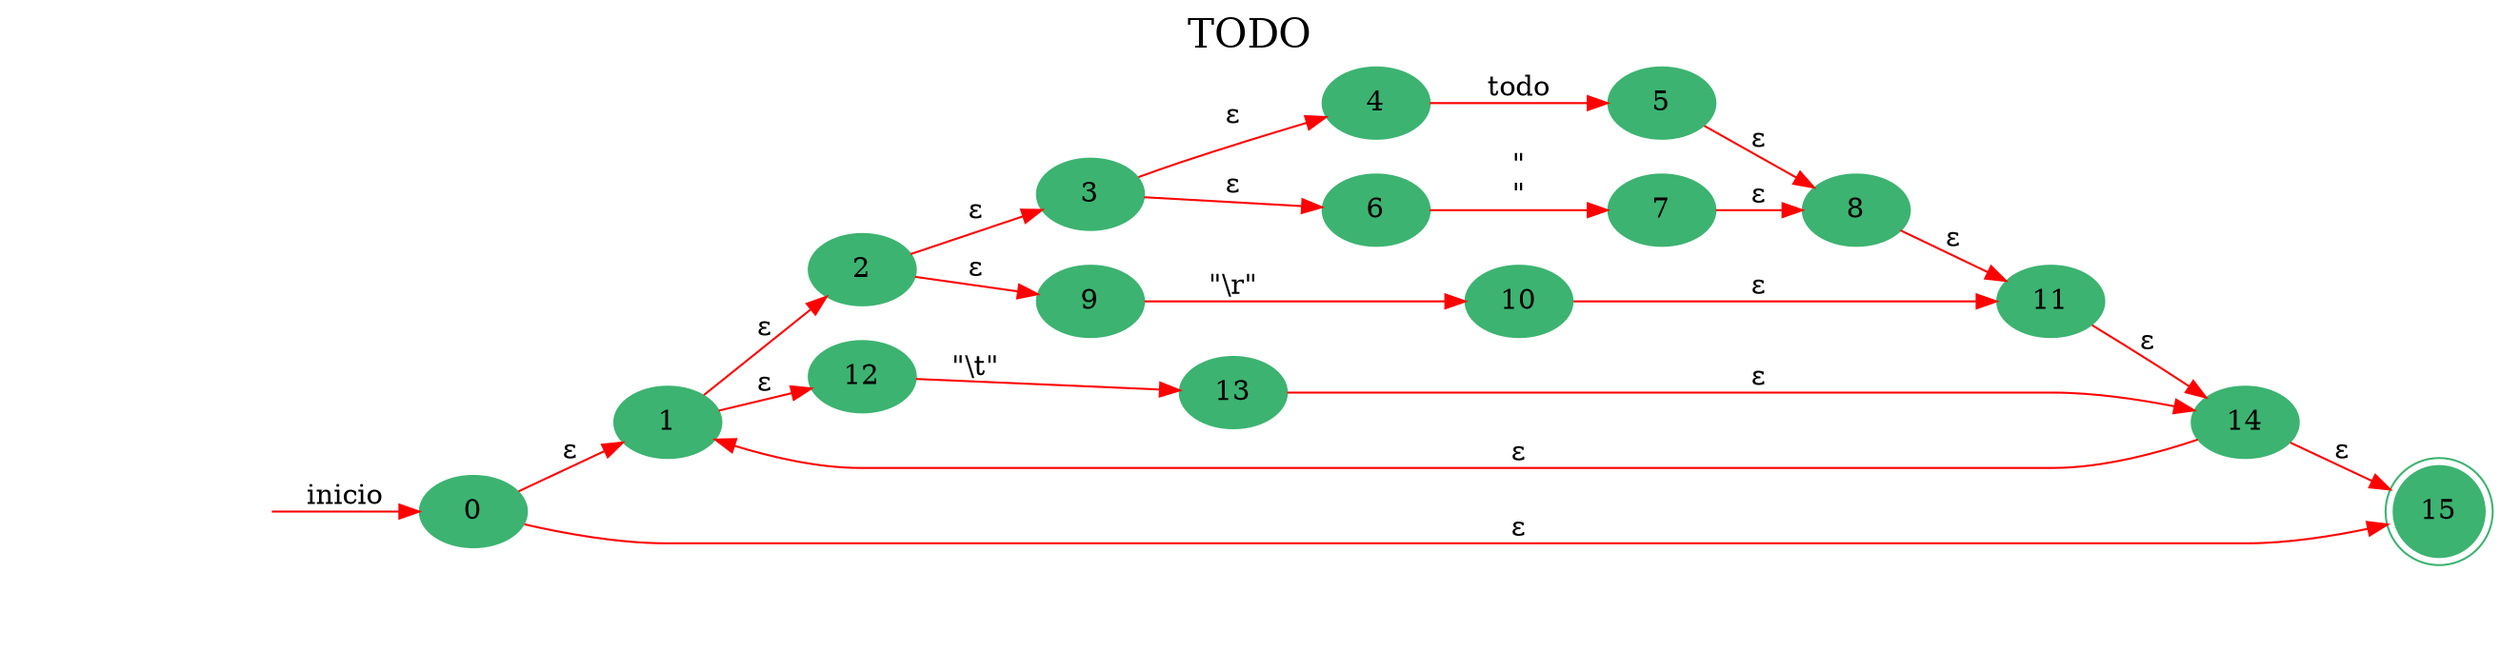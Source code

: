 digraph TODO {
	rankdir=LR;
	graph [label="TODO", labelloc=t, fontsize=20]; 
	node [style = filled,color = mediumseagreen]; 0 1 2 3 4 5 6 7 8 9 10 11 12 13 14 15;
	node [shape=circle];
	node [color=midnightblue,fontcolor=white];
	edge [color=red];
	secret_node [style=invis];
	secret_node -> 0 [label="inicio"];
	0 -> 1 [label="ε"];
	0 -> 15 [label="ε"];
	1 -> 12 [label="ε"];
	1 -> 2 [label="ε"];
	2 -> 9 [label="ε"];
	2 -> 3 [label="ε"];
	3 -> 6 [label="ε"];
	3 -> 4 [label="ε"];
	4 -> 5 [label="todo"];
	5 -> 8 [label="ε"];
	6 -> 7 [label="\"\n\""];
	7 -> 8 [label="ε"];
	8 -> 11 [label="ε"];
	9 -> 10 [label="\"\\r\""];
	10 -> 11 [label="ε"];
	11 -> 14 [label="ε"];
	12 -> 13 [label="\"\\t\""];
	13 -> 14 [label="ε"];
	14 -> 1 [label="ε"];
	14 -> 15 [label="ε"];
15[shape=doublecircle]}